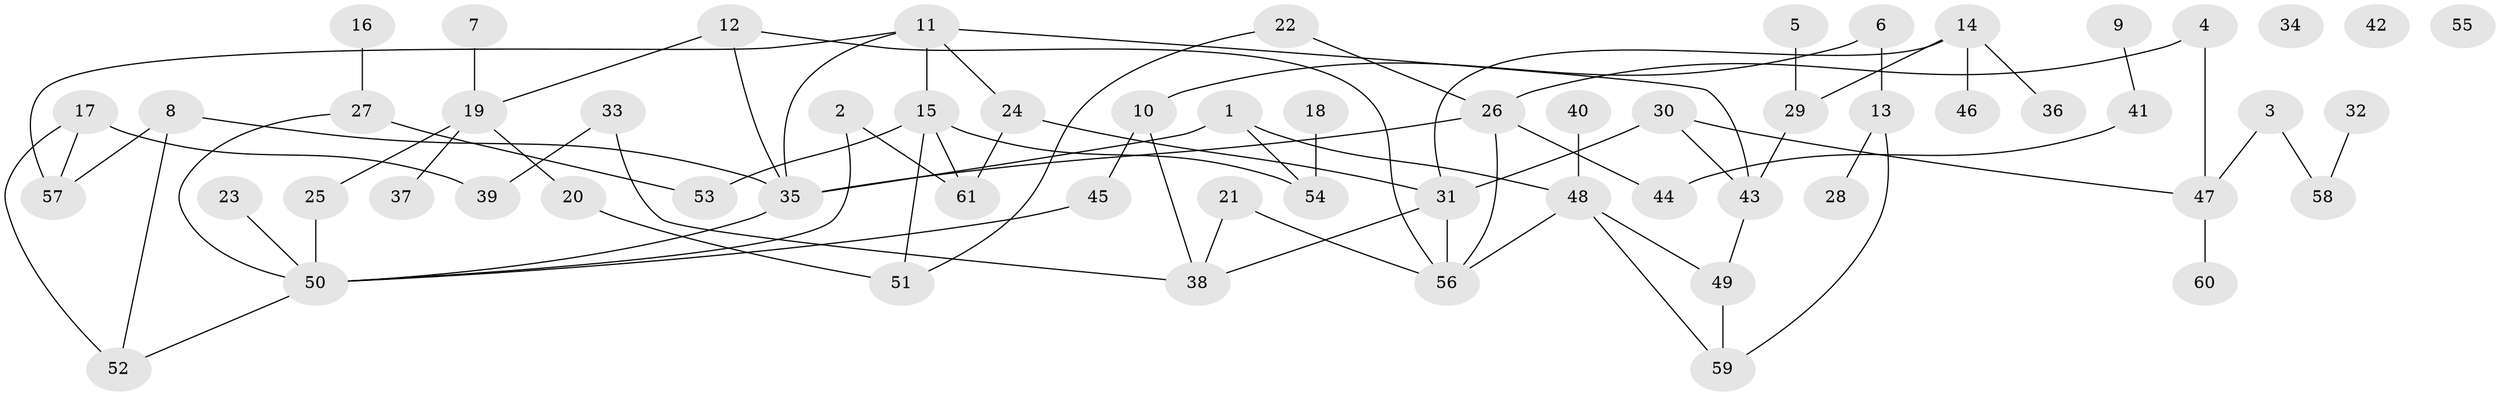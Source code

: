 // coarse degree distribution, {6: 0.06666666666666667, 2: 0.23333333333333334, 5: 0.06666666666666667, 1: 0.23333333333333334, 3: 0.1, 10: 0.03333333333333333, 9: 0.03333333333333333, 7: 0.03333333333333333, 4: 0.1, 0: 0.1}
// Generated by graph-tools (version 1.1) at 2025/16/03/04/25 18:16:37]
// undirected, 61 vertices, 79 edges
graph export_dot {
graph [start="1"]
  node [color=gray90,style=filled];
  1;
  2;
  3;
  4;
  5;
  6;
  7;
  8;
  9;
  10;
  11;
  12;
  13;
  14;
  15;
  16;
  17;
  18;
  19;
  20;
  21;
  22;
  23;
  24;
  25;
  26;
  27;
  28;
  29;
  30;
  31;
  32;
  33;
  34;
  35;
  36;
  37;
  38;
  39;
  40;
  41;
  42;
  43;
  44;
  45;
  46;
  47;
  48;
  49;
  50;
  51;
  52;
  53;
  54;
  55;
  56;
  57;
  58;
  59;
  60;
  61;
  1 -- 35;
  1 -- 48;
  1 -- 54;
  2 -- 50;
  2 -- 61;
  3 -- 47;
  3 -- 58;
  4 -- 26;
  4 -- 47;
  5 -- 29;
  6 -- 10;
  6 -- 13;
  7 -- 19;
  8 -- 35;
  8 -- 52;
  8 -- 57;
  9 -- 41;
  10 -- 38;
  10 -- 45;
  11 -- 15;
  11 -- 24;
  11 -- 35;
  11 -- 43;
  11 -- 57;
  12 -- 19;
  12 -- 35;
  12 -- 56;
  13 -- 28;
  13 -- 59;
  14 -- 29;
  14 -- 31;
  14 -- 36;
  14 -- 46;
  15 -- 51;
  15 -- 53;
  15 -- 54;
  15 -- 61;
  16 -- 27;
  17 -- 39;
  17 -- 52;
  17 -- 57;
  18 -- 54;
  19 -- 20;
  19 -- 25;
  19 -- 37;
  20 -- 51;
  21 -- 38;
  21 -- 56;
  22 -- 26;
  22 -- 51;
  23 -- 50;
  24 -- 31;
  24 -- 61;
  25 -- 50;
  26 -- 35;
  26 -- 44;
  26 -- 56;
  27 -- 50;
  27 -- 53;
  29 -- 43;
  30 -- 31;
  30 -- 43;
  30 -- 47;
  31 -- 38;
  31 -- 56;
  32 -- 58;
  33 -- 38;
  33 -- 39;
  35 -- 50;
  40 -- 48;
  41 -- 44;
  43 -- 49;
  45 -- 50;
  47 -- 60;
  48 -- 49;
  48 -- 56;
  48 -- 59;
  49 -- 59;
  50 -- 52;
}
